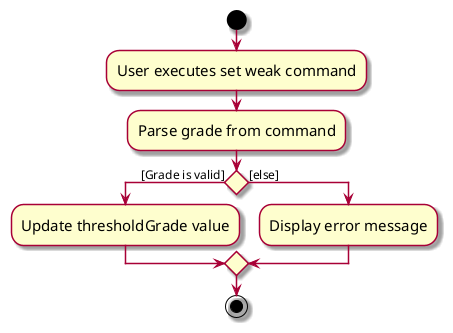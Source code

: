@startuml
skin rose
skinparam ActivityFontSize 15
skinparam ArrowFontSize 12
start
:User executes set weak command;

'Since the beta syntax does not support placing the condition outside the
'diamond we place it as the true branch instead.

:Parse grade from command;
if () then ([Grade is valid])
    :Update thresholdGrade value;
else ([else])
    :Display error message;
endif
stop
@enduml
